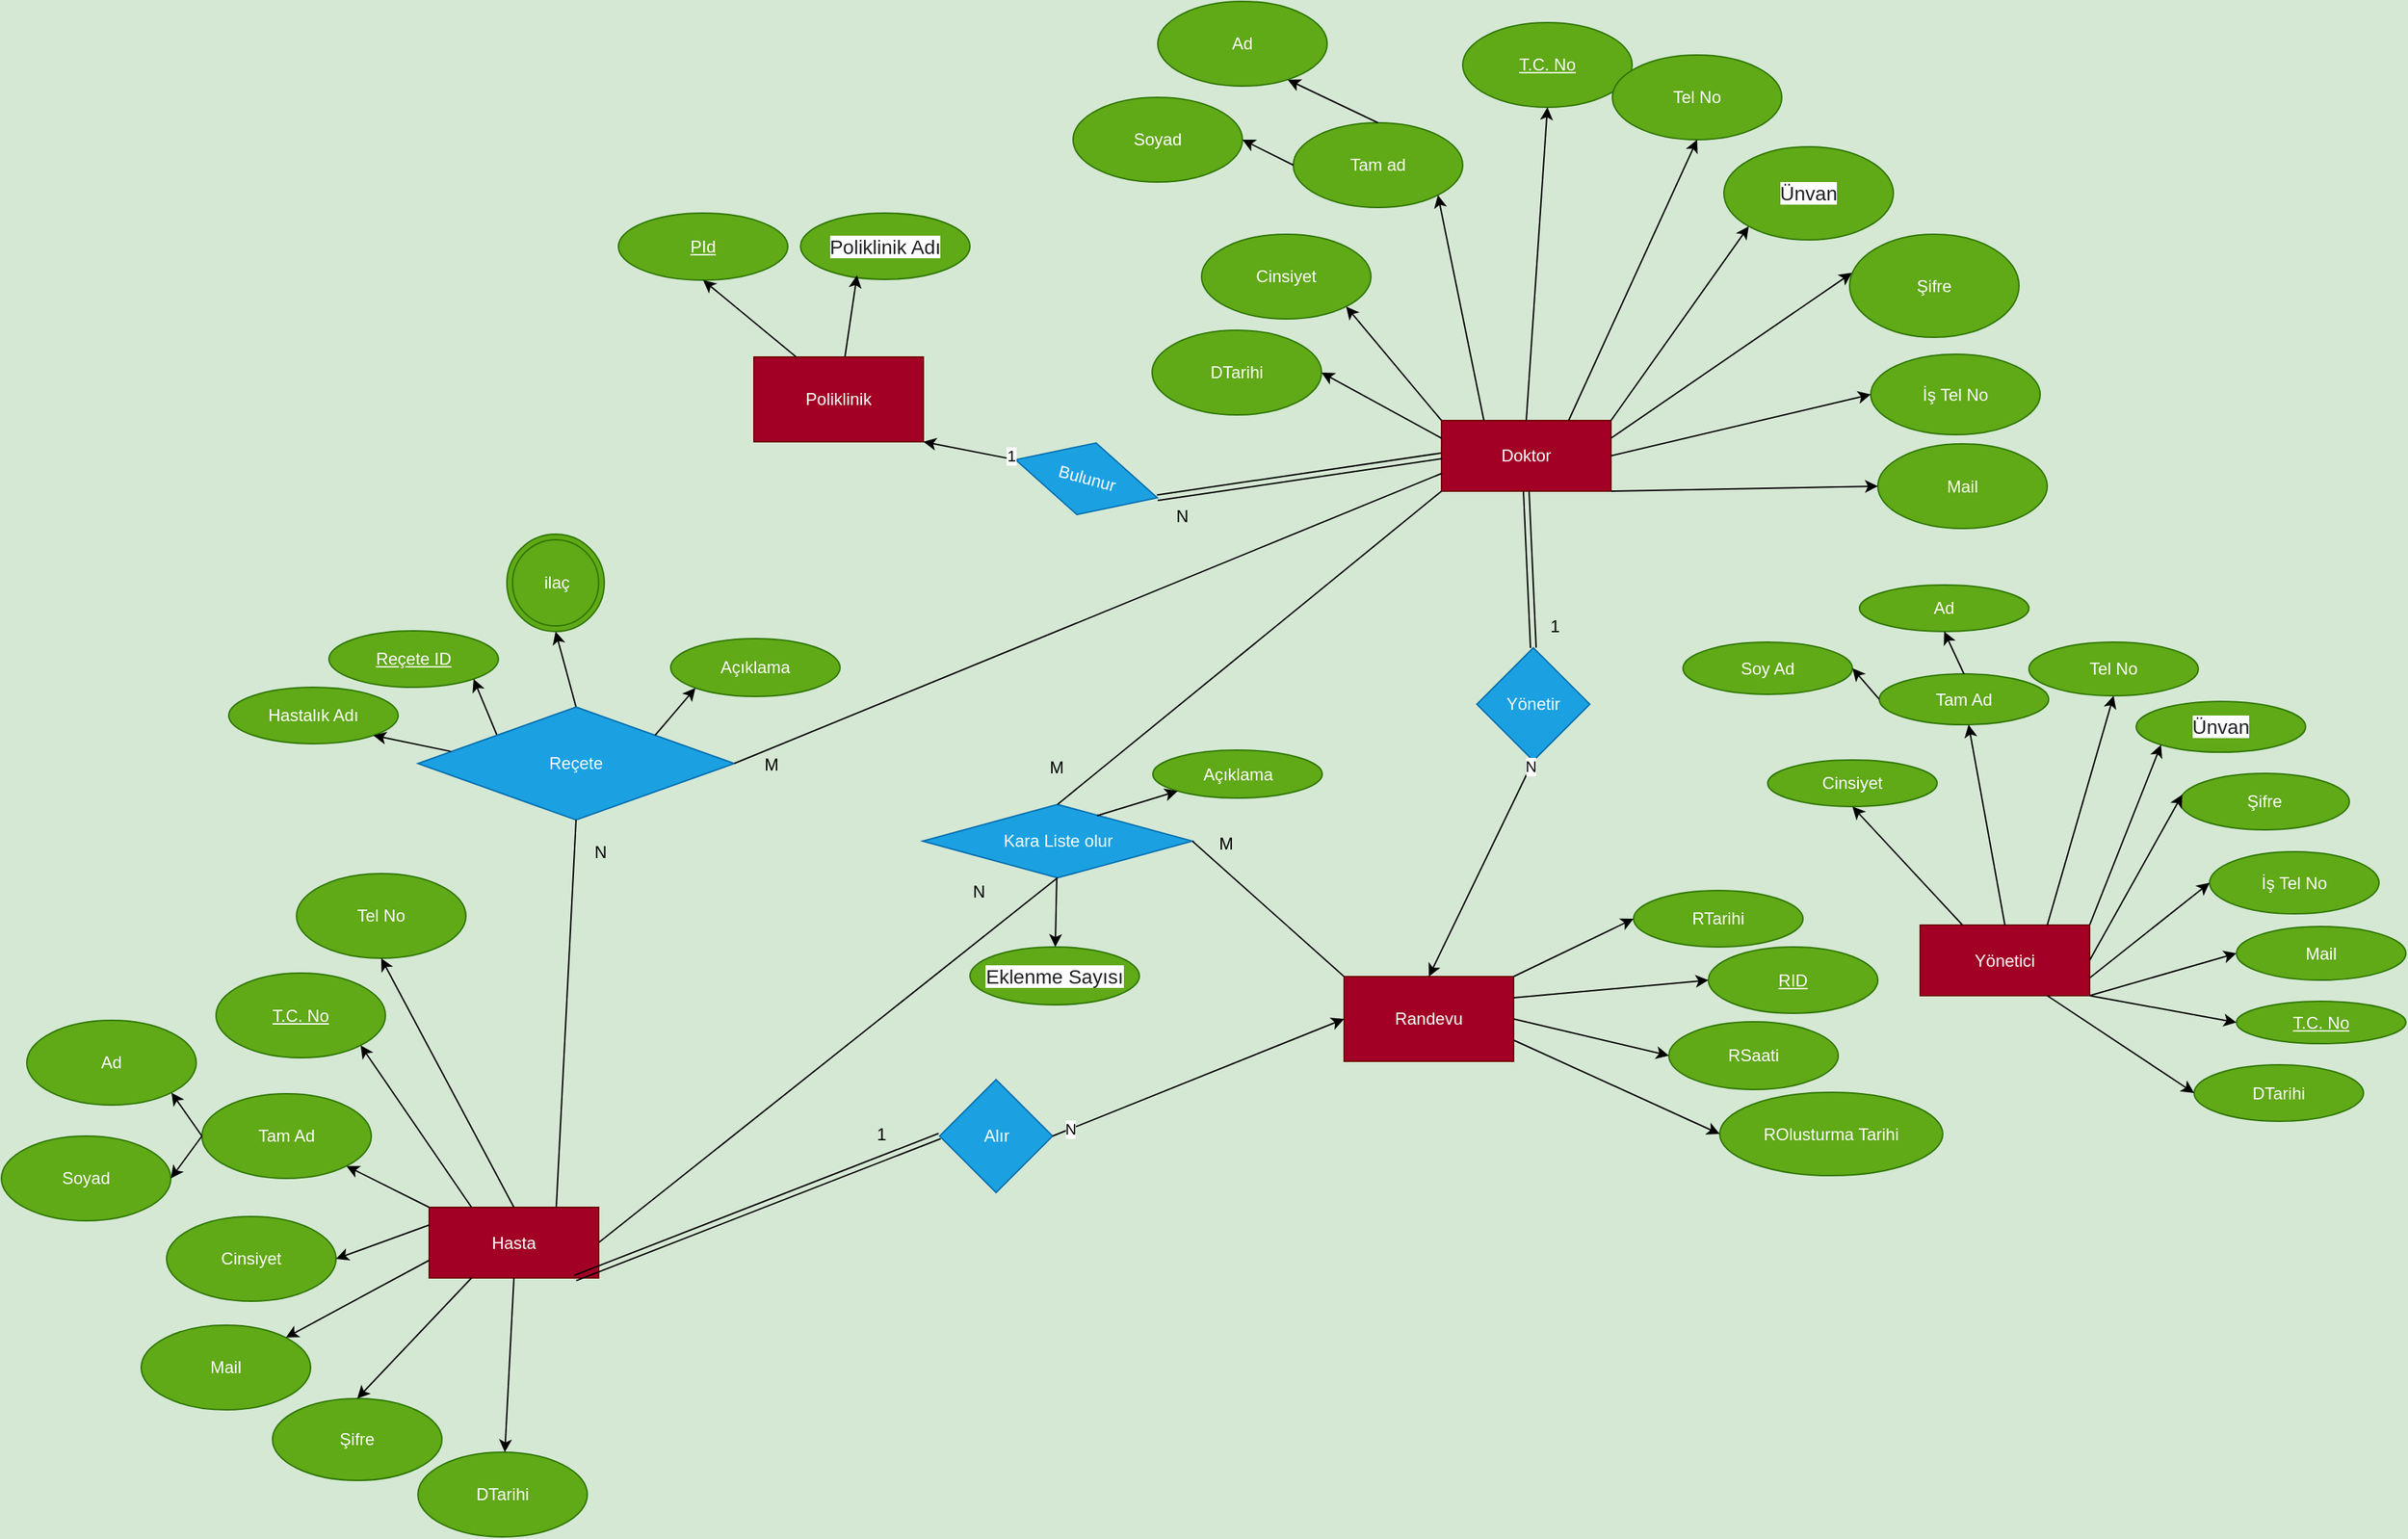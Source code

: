 <mxfile version="17.3.0" type="device"><diagram id="U4xsJYYV_HSaUocWrKOI" name="Page-1"><mxGraphModel dx="2580" dy="1813" grid="0" gridSize="10" guides="1" tooltips="1" connect="1" arrows="1" fold="1" page="1" pageScale="1" pageWidth="827" pageHeight="1169" background="#D5E8D4" math="0" shadow="0"><root><mxCell id="0"/><mxCell id="1" parent="0"/><mxCell id="N-bYq4StDZjQDU5pbpsy-1" value="Hasta" style="rounded=0;whiteSpace=wrap;html=1;fillColor=#a20025;fontColor=#ffffff;strokeColor=#6F0000;rotation=0;" parent="1" vertex="1"><mxGeometry x="8" y="304.5" width="120" height="50" as="geometry"/></mxCell><mxCell id="N-bYq4StDZjQDU5pbpsy-5" value="&lt;u&gt;T.C. No&lt;/u&gt;" style="ellipse;whiteSpace=wrap;html=1;rounded=0;fillColor=#60a917;fontColor=#ffffff;strokeColor=#2D7600;" parent="1" vertex="1"><mxGeometry x="-143" y="138.5" width="120" height="60" as="geometry"/></mxCell><mxCell id="N-bYq4StDZjQDU5pbpsy-7" value="Tam Ad" style="ellipse;whiteSpace=wrap;html=1;rounded=0;fillColor=#60a917;fontColor=#ffffff;strokeColor=#2D7600;" parent="1" vertex="1"><mxGeometry x="-153" y="224" width="120" height="60" as="geometry"/></mxCell><mxCell id="N-bYq4StDZjQDU5pbpsy-9" value="Soyad" style="ellipse;whiteSpace=wrap;html=1;rounded=0;fillColor=#60a917;fontColor=#ffffff;strokeColor=#2D7600;" parent="1" vertex="1"><mxGeometry x="-295" y="254" width="120" height="60" as="geometry"/></mxCell><mxCell id="N-bYq4StDZjQDU5pbpsy-11" value="Ad" style="ellipse;whiteSpace=wrap;html=1;rounded=0;fillColor=#60a917;fontColor=#ffffff;strokeColor=#2D7600;" parent="1" vertex="1"><mxGeometry x="-277" y="172" width="120" height="60" as="geometry"/></mxCell><mxCell id="N-bYq4StDZjQDU5pbpsy-14" value="Tel No" style="ellipse;whiteSpace=wrap;html=1;rounded=0;fillColor=#60a917;fontColor=#ffffff;strokeColor=#2D7600;" parent="1" vertex="1"><mxGeometry x="-86" y="68" width="120" height="60" as="geometry"/></mxCell><mxCell id="N-bYq4StDZjQDU5pbpsy-16" value="Cinsiyet" style="ellipse;whiteSpace=wrap;html=1;rounded=0;fillColor=#60a917;fontColor=#ffffff;strokeColor=#2D7600;" parent="1" vertex="1"><mxGeometry x="-178" y="311" width="120" height="60" as="geometry"/></mxCell><mxCell id="N-bYq4StDZjQDU5pbpsy-18" value="Mail" style="ellipse;whiteSpace=wrap;html=1;rounded=0;fillColor=#60a917;fontColor=#ffffff;strokeColor=#2D7600;" parent="1" vertex="1"><mxGeometry x="-196" y="388" width="120" height="60" as="geometry"/></mxCell><mxCell id="N-bYq4StDZjQDU5pbpsy-20" value="DTarihi" style="ellipse;whiteSpace=wrap;html=1;rounded=0;fillColor=#60a917;fontColor=#ffffff;strokeColor=#2D7600;" parent="1" vertex="1"><mxGeometry y="478" width="120" height="60" as="geometry"/></mxCell><mxCell id="N-bYq4StDZjQDU5pbpsy-28" value="Doktor" style="rounded=0;whiteSpace=wrap;html=1;fillColor=#a20025;fontColor=#ffffff;strokeColor=#6F0000;" parent="1" vertex="1"><mxGeometry x="725" y="-253" width="120" height="50" as="geometry"/></mxCell><mxCell id="N-bYq4StDZjQDU5pbpsy-29" value="&lt;u&gt;T.C. No&lt;br&gt;&lt;/u&gt;" style="ellipse;whiteSpace=wrap;html=1;rounded=0;fillColor=#60a917;fontColor=#ffffff;strokeColor=#2D7600;" parent="1" vertex="1"><mxGeometry x="740" y="-535" width="120" height="60" as="geometry"/></mxCell><mxCell id="N-bYq4StDZjQDU5pbpsy-32" value="Tam ad" style="ellipse;whiteSpace=wrap;html=1;rounded=0;fillColor=#60a917;fontColor=#ffffff;strokeColor=#2D7600;" parent="1" vertex="1"><mxGeometry x="620" y="-464" width="120" height="60" as="geometry"/></mxCell><mxCell id="N-bYq4StDZjQDU5pbpsy-33" value="Soyad" style="ellipse;whiteSpace=wrap;html=1;rounded=0;fillColor=#60a917;fontColor=#ffffff;strokeColor=#2D7600;" parent="1" vertex="1"><mxGeometry x="464" y="-482" width="120" height="60" as="geometry"/></mxCell><mxCell id="N-bYq4StDZjQDU5pbpsy-34" value="Ad" style="ellipse;whiteSpace=wrap;html=1;rounded=0;fillColor=#60a917;fontColor=#ffffff;strokeColor=#2D7600;" parent="1" vertex="1"><mxGeometry x="524" y="-550" width="120" height="60" as="geometry"/></mxCell><mxCell id="N-bYq4StDZjQDU5pbpsy-35" value="Tel No" style="ellipse;whiteSpace=wrap;html=1;rounded=0;fillColor=#60a917;fontColor=#ffffff;strokeColor=#2D7600;" parent="1" vertex="1"><mxGeometry x="846" y="-512" width="120" height="60" as="geometry"/></mxCell><mxCell id="N-bYq4StDZjQDU5pbpsy-36" value="Cinsiyet" style="ellipse;whiteSpace=wrap;html=1;rounded=0;fillColor=#60a917;fontColor=#ffffff;strokeColor=#2D7600;" parent="1" vertex="1"><mxGeometry x="555" y="-385" width="120" height="60" as="geometry"/></mxCell><mxCell id="N-bYq4StDZjQDU5pbpsy-37" value="Mail" style="ellipse;whiteSpace=wrap;html=1;rounded=0;fillColor=#60a917;fontColor=#ffffff;strokeColor=#2D7600;" parent="1" vertex="1"><mxGeometry x="1034" y="-236.5" width="120" height="60" as="geometry"/></mxCell><mxCell id="N-bYq4StDZjQDU5pbpsy-38" value="DTarihi" style="ellipse;whiteSpace=wrap;html=1;rounded=0;fillColor=#60a917;fontColor=#ffffff;strokeColor=#2D7600;" parent="1" vertex="1"><mxGeometry x="520" y="-317" width="120" height="60" as="geometry"/></mxCell><mxCell id="N-bYq4StDZjQDU5pbpsy-73" value="&lt;font color=&quot;#202124&quot; face=&quot;arial, sans-serif&quot;&gt;&lt;span style=&quot;font-size: 14px ; background-color: rgb(255 , 255 , 255)&quot;&gt;Ünvan&lt;/span&gt;&lt;/font&gt;" style="ellipse;whiteSpace=wrap;html=1;fillColor=#60a917;fontColor=#ffffff;strokeColor=#2D7600;" parent="1" vertex="1"><mxGeometry x="925" y="-447" width="120" height="66" as="geometry"/></mxCell><mxCell id="N-bYq4StDZjQDU5pbpsy-74" value="" style="endArrow=classic;html=1;rounded=0;exitX=1;exitY=0;exitDx=0;exitDy=0;entryX=0;entryY=1;entryDx=0;entryDy=0;" parent="1" source="N-bYq4StDZjQDU5pbpsy-28" target="N-bYq4StDZjQDU5pbpsy-73" edge="1"><mxGeometry width="50" height="50" relative="1" as="geometry"><mxPoint x="544" y="-167" as="sourcePoint"/><mxPoint x="594" y="-217" as="targetPoint"/></mxGeometry></mxCell><mxCell id="N-bYq4StDZjQDU5pbpsy-75" value="Şifre" style="ellipse;whiteSpace=wrap;html=1;fillColor=#60a917;fontColor=#ffffff;strokeColor=#2D7600;" parent="1" vertex="1"><mxGeometry x="-103" y="440" width="120" height="58" as="geometry"/></mxCell><mxCell id="N-bYq4StDZjQDU5pbpsy-77" value="Şifre" style="ellipse;whiteSpace=wrap;html=1;fillColor=#60a917;fontColor=#ffffff;strokeColor=#2D7600;" parent="1" vertex="1"><mxGeometry x="1014" y="-385" width="120" height="73" as="geometry"/></mxCell><mxCell id="N-bYq4StDZjQDU5pbpsy-78" value="" style="endArrow=classic;html=1;rounded=0;exitX=1;exitY=0.25;exitDx=0;exitDy=0;entryX=0.014;entryY=0.374;entryDx=0;entryDy=0;entryPerimeter=0;" parent="1" source="N-bYq4StDZjQDU5pbpsy-28" target="N-bYq4StDZjQDU5pbpsy-77" edge="1"><mxGeometry width="50" height="50" relative="1" as="geometry"><mxPoint x="321" y="-25" as="sourcePoint"/><mxPoint x="371" y="-75" as="targetPoint"/></mxGeometry></mxCell><mxCell id="N-bYq4StDZjQDU5pbpsy-106" value="Yönetici" style="rounded=0;whiteSpace=wrap;html=1;fillColor=#a20025;fontColor=#ffffff;strokeColor=#6F0000;" parent="1" vertex="1"><mxGeometry x="1064" y="104.5" width="120" height="50" as="geometry"/></mxCell><mxCell id="N-bYq4StDZjQDU5pbpsy-107" value="&lt;u&gt;T.C. No&lt;/u&gt;" style="ellipse;whiteSpace=wrap;html=1;rounded=0;fillColor=#60a917;fontColor=#ffffff;strokeColor=#2D7600;" parent="1" vertex="1"><mxGeometry x="1288" y="158.5" width="120" height="30" as="geometry"/></mxCell><mxCell id="N-bYq4StDZjQDU5pbpsy-110" value="Tam Ad" style="ellipse;whiteSpace=wrap;html=1;rounded=0;fillColor=#60a917;fontColor=#ffffff;strokeColor=#2D7600;" parent="1" vertex="1"><mxGeometry x="1035" y="-73.5" width="120" height="36" as="geometry"/></mxCell><mxCell id="N-bYq4StDZjQDU5pbpsy-111" value="Soy Ad" style="ellipse;whiteSpace=wrap;html=1;rounded=0;fillColor=#60a917;fontColor=#ffffff;strokeColor=#2D7600;" parent="1" vertex="1"><mxGeometry x="896" y="-96" width="120" height="37" as="geometry"/></mxCell><mxCell id="N-bYq4StDZjQDU5pbpsy-112" value="Ad" style="ellipse;whiteSpace=wrap;html=1;rounded=0;fillColor=#60a917;fontColor=#ffffff;strokeColor=#2D7600;" parent="1" vertex="1"><mxGeometry x="1021" y="-136.5" width="120" height="33" as="geometry"/></mxCell><mxCell id="N-bYq4StDZjQDU5pbpsy-113" value="Tel No" style="ellipse;whiteSpace=wrap;html=1;rounded=0;fillColor=#60a917;fontColor=#ffffff;strokeColor=#2D7600;" parent="1" vertex="1"><mxGeometry x="1141" y="-96" width="120" height="38" as="geometry"/></mxCell><mxCell id="N-bYq4StDZjQDU5pbpsy-114" value="Cinsiyet" style="ellipse;whiteSpace=wrap;html=1;rounded=0;fillColor=#60a917;fontColor=#ffffff;strokeColor=#2D7600;" parent="1" vertex="1"><mxGeometry x="956" y="-12.5" width="120" height="33" as="geometry"/></mxCell><mxCell id="N-bYq4StDZjQDU5pbpsy-115" value="Mail" style="ellipse;whiteSpace=wrap;html=1;rounded=0;fillColor=#60a917;fontColor=#ffffff;strokeColor=#2D7600;" parent="1" vertex="1"><mxGeometry x="1288" y="105.5" width="120" height="38" as="geometry"/></mxCell><mxCell id="N-bYq4StDZjQDU5pbpsy-116" value="DTarihi" style="ellipse;whiteSpace=wrap;html=1;rounded=0;fillColor=#60a917;fontColor=#ffffff;strokeColor=#2D7600;" parent="1" vertex="1"><mxGeometry x="1258" y="203.5" width="120" height="40" as="geometry"/></mxCell><mxCell id="N-bYq4StDZjQDU5pbpsy-117" value="&lt;span style=&quot;color: rgb(32 , 33 , 36) ; font-family: &amp;#34;arial&amp;#34; , sans-serif ; font-size: 14px ; background-color: rgb(255 , 255 , 255)&quot;&gt;Ünvan&lt;/span&gt;" style="ellipse;whiteSpace=wrap;html=1;fillColor=#60a917;fontColor=#ffffff;strokeColor=#2D7600;" parent="1" vertex="1"><mxGeometry x="1217" y="-54" width="120" height="36" as="geometry"/></mxCell><mxCell id="N-bYq4StDZjQDU5pbpsy-118" value="" style="endArrow=classic;html=1;rounded=0;exitX=1;exitY=0;exitDx=0;exitDy=0;entryX=0;entryY=1;entryDx=0;entryDy=0;" parent="1" source="N-bYq4StDZjQDU5pbpsy-106" target="N-bYq4StDZjQDU5pbpsy-117" edge="1"><mxGeometry width="50" height="50" relative="1" as="geometry"><mxPoint x="899" y="174.5" as="sourcePoint"/><mxPoint x="949" y="124.5" as="targetPoint"/></mxGeometry></mxCell><mxCell id="N-bYq4StDZjQDU5pbpsy-119" value="Şifre" style="ellipse;whiteSpace=wrap;html=1;fillColor=#60a917;fontColor=#ffffff;strokeColor=#2D7600;" parent="1" vertex="1"><mxGeometry x="1248" y="-3" width="120" height="40" as="geometry"/></mxCell><mxCell id="N-bYq4StDZjQDU5pbpsy-120" value="" style="endArrow=classic;html=1;rounded=0;exitX=1;exitY=0.5;exitDx=0;exitDy=0;entryX=0.014;entryY=0.374;entryDx=0;entryDy=0;entryPerimeter=0;" parent="1" source="N-bYq4StDZjQDU5pbpsy-106" target="N-bYq4StDZjQDU5pbpsy-119" edge="1"><mxGeometry width="50" height="50" relative="1" as="geometry"><mxPoint x="676" y="316.5" as="sourcePoint"/><mxPoint x="726" y="266.5" as="targetPoint"/></mxGeometry></mxCell><mxCell id="N-bYq4StDZjQDU5pbpsy-124" value="İş Tel No" style="ellipse;whiteSpace=wrap;html=1;fillColor=#60a917;fontColor=#ffffff;strokeColor=#2D7600;" parent="1" vertex="1"><mxGeometry x="1269" y="52.5" width="120" height="44" as="geometry"/></mxCell><mxCell id="N-bYq4StDZjQDU5pbpsy-125" value="" style="endArrow=classic;html=1;rounded=0;entryX=0;entryY=0.5;entryDx=0;entryDy=0;exitX=1;exitY=0.75;exitDx=0;exitDy=0;" parent="1" source="N-bYq4StDZjQDU5pbpsy-106" target="N-bYq4StDZjQDU5pbpsy-124" edge="1"><mxGeometry width="50" height="50" relative="1" as="geometry"><mxPoint x="1192" y="138.5" as="sourcePoint"/><mxPoint x="1576" y="198.5" as="targetPoint"/></mxGeometry></mxCell><mxCell id="N-bYq4StDZjQDU5pbpsy-126" value="İş Tel No" style="ellipse;whiteSpace=wrap;html=1;fillColor=#60a917;fontColor=#ffffff;strokeColor=#2D7600;" parent="1" vertex="1"><mxGeometry x="1029" y="-300" width="120" height="57" as="geometry"/></mxCell><mxCell id="N-bYq4StDZjQDU5pbpsy-127" value="" style="endArrow=classic;html=1;rounded=0;exitX=1;exitY=0.5;exitDx=0;exitDy=0;entryX=0;entryY=0.5;entryDx=0;entryDy=0;" parent="1" source="N-bYq4StDZjQDU5pbpsy-28" target="N-bYq4StDZjQDU5pbpsy-126" edge="1"><mxGeometry width="50" height="50" relative="1" as="geometry"><mxPoint x="853" y="-198" as="sourcePoint"/><mxPoint x="1233" y="-138" as="targetPoint"/></mxGeometry></mxCell><mxCell id="N-bYq4StDZjQDU5pbpsy-129" value="&lt;u&gt;Reçete ID&lt;/u&gt;" style="ellipse;whiteSpace=wrap;html=1;rounded=0;fillColor=#60a917;fontColor=#ffffff;strokeColor=#2D7600;" parent="1" vertex="1"><mxGeometry x="-63" y="-104" width="120" height="40" as="geometry"/></mxCell><mxCell id="N-bYq4StDZjQDU5pbpsy-131" value="Hastalık Adı" style="ellipse;whiteSpace=wrap;html=1;rounded=0;fillColor=#60a917;fontColor=#ffffff;strokeColor=#2D7600;" parent="1" vertex="1"><mxGeometry x="-134" y="-64" width="120" height="40" as="geometry"/></mxCell><mxCell id="N-bYq4StDZjQDU5pbpsy-135" value="Açıklama" style="ellipse;whiteSpace=wrap;html=1;rounded=0;fillColor=#60a917;fontColor=#ffffff;strokeColor=#2D7600;" parent="1" vertex="1"><mxGeometry x="179" y="-98.5" width="120" height="41" as="geometry"/></mxCell><mxCell id="N-bYq4StDZjQDU5pbpsy-143" value="&lt;span style=&quot;color: rgb(32 , 33 , 36) ; font-family: &amp;#34;arial&amp;#34; , sans-serif ; font-size: 14px ; background-color: rgb(255 , 255 , 255)&quot;&gt;Eklenme Sayısı&lt;/span&gt;" style="ellipse;whiteSpace=wrap;html=1;rounded=0;fillColor=#60a917;fontColor=#ffffff;strokeColor=#2D7600;" parent="1" vertex="1"><mxGeometry x="391" y="120" width="120" height="41" as="geometry"/></mxCell><mxCell id="N-bYq4StDZjQDU5pbpsy-145" value="Açıklama" style="ellipse;whiteSpace=wrap;html=1;rounded=0;fillColor=#60a917;fontColor=#ffffff;strokeColor=#2D7600;" parent="1" vertex="1"><mxGeometry x="520.5" y="-19.5" width="120" height="34" as="geometry"/></mxCell><mxCell id="N-bYq4StDZjQDU5pbpsy-150" value="Poliklinik" style="rounded=0;whiteSpace=wrap;html=1;fillColor=#a20025;fontColor=#ffffff;strokeColor=#6F0000;" parent="1" vertex="1"><mxGeometry x="238" y="-298" width="120" height="60" as="geometry"/></mxCell><mxCell id="N-bYq4StDZjQDU5pbpsy-151" value="&lt;u&gt;PId&lt;/u&gt;" style="ellipse;whiteSpace=wrap;html=1;rounded=0;fillColor=#60a917;fontColor=#ffffff;strokeColor=#2D7600;" parent="1" vertex="1"><mxGeometry x="142" y="-400" width="120" height="47.5" as="geometry"/></mxCell><mxCell id="N-bYq4StDZjQDU5pbpsy-163" value="Randevu" style="rounded=0;whiteSpace=wrap;html=1;fillColor=#a20025;fontColor=#ffffff;strokeColor=#6F0000;" parent="1" vertex="1"><mxGeometry x="656" y="141" width="120" height="60" as="geometry"/></mxCell><mxCell id="N-bYq4StDZjQDU5pbpsy-164" value="&lt;u&gt;RID&lt;/u&gt;" style="ellipse;whiteSpace=wrap;html=1;rounded=0;fillColor=#60a917;fontColor=#ffffff;strokeColor=#2D7600;" parent="1" vertex="1"><mxGeometry x="914" y="120" width="120" height="47" as="geometry"/></mxCell><mxCell id="N-bYq4StDZjQDU5pbpsy-165" value="RTarihi" style="ellipse;whiteSpace=wrap;html=1;rounded=0;fillColor=#60a917;fontColor=#ffffff;strokeColor=#2D7600;" parent="1" vertex="1"><mxGeometry x="861" y="80" width="120" height="40" as="geometry"/></mxCell><mxCell id="N-bYq4StDZjQDU5pbpsy-166" value="ROlusturma Tarihi" style="ellipse;whiteSpace=wrap;html=1;rounded=0;fillColor=#60a917;fontColor=#ffffff;strokeColor=#2D7600;" parent="1" vertex="1"><mxGeometry x="922" y="223" width="158" height="59" as="geometry"/></mxCell><mxCell id="N-bYq4StDZjQDU5pbpsy-167" value="RSaati" style="ellipse;whiteSpace=wrap;html=1;rounded=0;fillColor=#60a917;fontColor=#ffffff;strokeColor=#2D7600;" parent="1" vertex="1"><mxGeometry x="886" y="173" width="120" height="48" as="geometry"/></mxCell><mxCell id="yhBdU53vP43NoqQNK5W7-21" value="Alır" style="rhombus;whiteSpace=wrap;html=1;fontFamily=Helvetica;fillColor=#1ba1e2;fontColor=#ffffff;strokeColor=#006EAF;" parent="1" vertex="1"><mxGeometry x="369.5" y="214" width="80" height="80" as="geometry"/></mxCell><mxCell id="yhBdU53vP43NoqQNK5W7-22" value="" style="endArrow=classic;html=1;rounded=0;fontFamily=Helvetica;exitX=1;exitY=0.5;exitDx=0;exitDy=0;entryX=0;entryY=0.5;entryDx=0;entryDy=0;" parent="1" source="yhBdU53vP43NoqQNK5W7-21" target="N-bYq4StDZjQDU5pbpsy-163" edge="1"><mxGeometry width="50" height="50" relative="1" as="geometry"><mxPoint x="313" y="1157" as="sourcePoint"/><mxPoint x="672" y="1113" as="targetPoint"/><Array as="points"/></mxGeometry></mxCell><mxCell id="2VNc77h_HO4o5CtxfDz0-34" value="N" style="edgeLabel;html=1;align=center;verticalAlign=middle;resizable=0;points=[];" parent="yhBdU53vP43NoqQNK5W7-22" vertex="1" connectable="0"><mxGeometry x="-0.885" relative="1" as="geometry"><mxPoint as="offset"/></mxGeometry></mxCell><mxCell id="yhBdU53vP43NoqQNK5W7-47" value="Yönetir" style="rhombus;whiteSpace=wrap;html=1;rounded=0;sketch=0;fillColor=#1ba1e2;fontColor=#ffffff;strokeColor=#006EAF;" parent="1" vertex="1"><mxGeometry x="750" y="-92" width="80" height="80" as="geometry"/></mxCell><mxCell id="yhBdU53vP43NoqQNK5W7-48" value="" style="endArrow=classic;html=1;rounded=1;sketch=0;curved=0;exitX=0.5;exitY=1;exitDx=0;exitDy=0;entryX=0.5;entryY=0;entryDx=0;entryDy=0;" parent="1" source="yhBdU53vP43NoqQNK5W7-47" target="N-bYq4StDZjQDU5pbpsy-163" edge="1"><mxGeometry width="50" height="50" relative="1" as="geometry"><mxPoint x="680" y="570" as="sourcePoint"/><mxPoint x="1336" y="1402" as="targetPoint"/><Array as="points"/></mxGeometry></mxCell><mxCell id="2VNc77h_HO4o5CtxfDz0-47" value="N" style="edgeLabel;html=1;align=center;verticalAlign=middle;resizable=0;points=[];" parent="yhBdU53vP43NoqQNK5W7-48" vertex="1" connectable="0"><mxGeometry x="-0.949" relative="1" as="geometry"><mxPoint as="offset"/></mxGeometry></mxCell><mxCell id="8f2_bvNsIJKHBU1RSMUt-1" value="" style="endArrow=classic;html=1;rounded=0;exitX=0.75;exitY=0;exitDx=0;exitDy=0;entryX=0.5;entryY=1;entryDx=0;entryDy=0;" parent="1" source="N-bYq4StDZjQDU5pbpsy-28" target="N-bYq4StDZjQDU5pbpsy-35" edge="1"><mxGeometry width="50" height="50" relative="1" as="geometry"><mxPoint x="545" y="-244" as="sourcePoint"/><mxPoint x="595" y="-294" as="targetPoint"/></mxGeometry></mxCell><mxCell id="8f2_bvNsIJKHBU1RSMUt-2" value="" style="endArrow=classic;html=1;rounded=0;entryX=0.5;entryY=1;entryDx=0;entryDy=0;exitX=0.5;exitY=0;exitDx=0;exitDy=0;" parent="1" source="N-bYq4StDZjQDU5pbpsy-28" target="N-bYq4StDZjQDU5pbpsy-29" edge="1"><mxGeometry width="50" height="50" relative="1" as="geometry"><mxPoint x="545" y="-244" as="sourcePoint"/><mxPoint x="595" y="-294" as="targetPoint"/></mxGeometry></mxCell><mxCell id="8f2_bvNsIJKHBU1RSMUt-3" value="" style="endArrow=classic;html=1;rounded=0;entryX=1;entryY=1;entryDx=0;entryDy=0;exitX=0.25;exitY=0;exitDx=0;exitDy=0;" parent="1" source="N-bYq4StDZjQDU5pbpsy-28" target="N-bYq4StDZjQDU5pbpsy-32" edge="1"><mxGeometry width="50" height="50" relative="1" as="geometry"><mxPoint x="545" y="-244" as="sourcePoint"/><mxPoint x="595" y="-294" as="targetPoint"/></mxGeometry></mxCell><mxCell id="8f2_bvNsIJKHBU1RSMUt-4" value="" style="endArrow=classic;html=1;rounded=0;entryX=0.767;entryY=0.925;entryDx=0;entryDy=0;entryPerimeter=0;exitX=0.5;exitY=0;exitDx=0;exitDy=0;" parent="1" source="N-bYq4StDZjQDU5pbpsy-32" target="N-bYq4StDZjQDU5pbpsy-34" edge="1"><mxGeometry width="50" height="50" relative="1" as="geometry"><mxPoint x="545" y="-244" as="sourcePoint"/><mxPoint x="595" y="-294" as="targetPoint"/></mxGeometry></mxCell><mxCell id="8f2_bvNsIJKHBU1RSMUt-5" value="" style="endArrow=classic;html=1;rounded=0;entryX=1;entryY=0.5;entryDx=0;entryDy=0;exitX=0;exitY=0.5;exitDx=0;exitDy=0;" parent="1" source="N-bYq4StDZjQDU5pbpsy-32" target="N-bYq4StDZjQDU5pbpsy-33" edge="1"><mxGeometry width="50" height="50" relative="1" as="geometry"><mxPoint x="545" y="-244" as="sourcePoint"/><mxPoint x="595" y="-294" as="targetPoint"/></mxGeometry></mxCell><mxCell id="8f2_bvNsIJKHBU1RSMUt-6" value="" style="endArrow=classic;html=1;rounded=0;entryX=0;entryY=0.5;entryDx=0;entryDy=0;exitX=1;exitY=1;exitDx=0;exitDy=0;" parent="1" source="N-bYq4StDZjQDU5pbpsy-28" target="N-bYq4StDZjQDU5pbpsy-37" edge="1"><mxGeometry width="50" height="50" relative="1" as="geometry"><mxPoint x="545" y="-169" as="sourcePoint"/><mxPoint x="595" y="-219" as="targetPoint"/></mxGeometry></mxCell><mxCell id="8f2_bvNsIJKHBU1RSMUt-7" value="" style="endArrow=classic;html=1;rounded=0;entryX=1;entryY=1;entryDx=0;entryDy=0;exitX=0;exitY=0;exitDx=0;exitDy=0;" parent="1" source="N-bYq4StDZjQDU5pbpsy-28" target="N-bYq4StDZjQDU5pbpsy-36" edge="1"><mxGeometry width="50" height="50" relative="1" as="geometry"><mxPoint x="545" y="-315" as="sourcePoint"/><mxPoint x="595" y="-365" as="targetPoint"/></mxGeometry></mxCell><mxCell id="8f2_bvNsIJKHBU1RSMUt-8" value="" style="endArrow=classic;html=1;rounded=0;entryX=1;entryY=0.5;entryDx=0;entryDy=0;exitX=0;exitY=0.25;exitDx=0;exitDy=0;" parent="1" source="N-bYq4StDZjQDU5pbpsy-28" target="N-bYq4StDZjQDU5pbpsy-38" edge="1"><mxGeometry width="50" height="50" relative="1" as="geometry"><mxPoint x="545" y="-69" as="sourcePoint"/><mxPoint x="595" y="-119" as="targetPoint"/></mxGeometry></mxCell><mxCell id="8f2_bvNsIJKHBU1RSMUt-9" value="" style="endArrow=classic;html=1;rounded=0;entryX=0.5;entryY=0;entryDx=0;entryDy=0;exitX=0.25;exitY=1;exitDx=0;exitDy=0;" parent="1" source="N-bYq4StDZjQDU5pbpsy-1" target="N-bYq4StDZjQDU5pbpsy-75" edge="1"><mxGeometry width="50" height="50" relative="1" as="geometry"><mxPoint x="810" y="590" as="sourcePoint"/><mxPoint x="860" y="540" as="targetPoint"/></mxGeometry></mxCell><mxCell id="8f2_bvNsIJKHBU1RSMUt-10" value="" style="endArrow=classic;html=1;rounded=0;entryX=0.5;entryY=1;entryDx=0;entryDy=0;exitX=0.5;exitY=0;exitDx=0;exitDy=0;" parent="1" source="N-bYq4StDZjQDU5pbpsy-1" target="N-bYq4StDZjQDU5pbpsy-14" edge="1"><mxGeometry width="50" height="50" relative="1" as="geometry"><mxPoint x="810" y="590" as="sourcePoint"/><mxPoint x="860" y="540" as="targetPoint"/></mxGeometry></mxCell><mxCell id="8f2_bvNsIJKHBU1RSMUt-11" value="" style="endArrow=classic;html=1;rounded=0;entryX=1;entryY=1;entryDx=0;entryDy=0;exitX=0.25;exitY=0;exitDx=0;exitDy=0;" parent="1" source="N-bYq4StDZjQDU5pbpsy-1" target="N-bYq4StDZjQDU5pbpsy-5" edge="1"><mxGeometry width="50" height="50" relative="1" as="geometry"><mxPoint x="810" y="590" as="sourcePoint"/><mxPoint x="860" y="540" as="targetPoint"/></mxGeometry></mxCell><mxCell id="8f2_bvNsIJKHBU1RSMUt-12" value="" style="endArrow=classic;html=1;rounded=0;entryX=1;entryY=1;entryDx=0;entryDy=0;exitX=0;exitY=0;exitDx=0;exitDy=0;" parent="1" source="N-bYq4StDZjQDU5pbpsy-1" target="N-bYq4StDZjQDU5pbpsy-7" edge="1"><mxGeometry width="50" height="50" relative="1" as="geometry"><mxPoint x="810" y="590" as="sourcePoint"/><mxPoint x="860" y="540" as="targetPoint"/></mxGeometry></mxCell><mxCell id="8f2_bvNsIJKHBU1RSMUt-13" value="" style="endArrow=classic;html=1;rounded=0;entryX=1;entryY=1;entryDx=0;entryDy=0;exitX=0;exitY=0.5;exitDx=0;exitDy=0;" parent="1" source="N-bYq4StDZjQDU5pbpsy-7" target="N-bYq4StDZjQDU5pbpsy-11" edge="1"><mxGeometry width="50" height="50" relative="1" as="geometry"><mxPoint x="810" y="590" as="sourcePoint"/><mxPoint x="860" y="540" as="targetPoint"/></mxGeometry></mxCell><mxCell id="8f2_bvNsIJKHBU1RSMUt-14" value="" style="endArrow=classic;html=1;rounded=0;entryX=1;entryY=0.5;entryDx=0;entryDy=0;exitX=0;exitY=0.5;exitDx=0;exitDy=0;" parent="1" source="N-bYq4StDZjQDU5pbpsy-7" target="N-bYq4StDZjQDU5pbpsy-9" edge="1"><mxGeometry width="50" height="50" relative="1" as="geometry"><mxPoint x="810" y="590" as="sourcePoint"/><mxPoint x="860" y="540" as="targetPoint"/></mxGeometry></mxCell><mxCell id="8f2_bvNsIJKHBU1RSMUt-15" value="" style="endArrow=classic;html=1;rounded=0;entryX=1;entryY=0.5;entryDx=0;entryDy=0;exitX=0;exitY=0.25;exitDx=0;exitDy=0;" parent="1" source="N-bYq4StDZjQDU5pbpsy-1" target="N-bYq4StDZjQDU5pbpsy-16" edge="1"><mxGeometry width="50" height="50" relative="1" as="geometry"><mxPoint x="810" y="529" as="sourcePoint"/><mxPoint x="860" y="479" as="targetPoint"/></mxGeometry></mxCell><mxCell id="8f2_bvNsIJKHBU1RSMUt-16" value="" style="endArrow=classic;html=1;rounded=0;exitX=0.5;exitY=1;exitDx=0;exitDy=0;" parent="1" source="N-bYq4StDZjQDU5pbpsy-1" target="N-bYq4StDZjQDU5pbpsy-20" edge="1"><mxGeometry width="50" height="50" relative="1" as="geometry"><mxPoint x="810" y="529" as="sourcePoint"/><mxPoint x="860" y="479" as="targetPoint"/></mxGeometry></mxCell><mxCell id="8f2_bvNsIJKHBU1RSMUt-18" value="" style="endArrow=classic;html=1;rounded=0;entryX=1;entryY=0;entryDx=0;entryDy=0;exitX=0;exitY=0.75;exitDx=0;exitDy=0;" parent="1" source="N-bYq4StDZjQDU5pbpsy-1" target="N-bYq4StDZjQDU5pbpsy-18" edge="1"><mxGeometry width="50" height="50" relative="1" as="geometry"><mxPoint x="810" y="529" as="sourcePoint"/><mxPoint x="860" y="479" as="targetPoint"/></mxGeometry></mxCell><mxCell id="8f2_bvNsIJKHBU1RSMUt-19" value="" style="endArrow=classic;html=1;rounded=0;entryX=0;entryY=0.5;entryDx=0;entryDy=0;exitX=1;exitY=1;exitDx=0;exitDy=0;" parent="1" source="N-bYq4StDZjQDU5pbpsy-106" target="N-bYq4StDZjQDU5pbpsy-115" edge="1"><mxGeometry width="50" height="50" relative="1" as="geometry"><mxPoint x="493" y="47.5" as="sourcePoint"/><mxPoint x="543" y="-2.5" as="targetPoint"/></mxGeometry></mxCell><mxCell id="8f2_bvNsIJKHBU1RSMUt-20" value="" style="endArrow=classic;html=1;rounded=0;entryX=0.5;entryY=1;entryDx=0;entryDy=0;exitX=0.75;exitY=0;exitDx=0;exitDy=0;" parent="1" source="N-bYq4StDZjQDU5pbpsy-106" target="N-bYq4StDZjQDU5pbpsy-113" edge="1"><mxGeometry width="50" height="50" relative="1" as="geometry"><mxPoint x="493" y="108.5" as="sourcePoint"/><mxPoint x="543" y="58.5" as="targetPoint"/></mxGeometry></mxCell><mxCell id="8f2_bvNsIJKHBU1RSMUt-21" value="" style="endArrow=classic;html=1;rounded=0;entryX=0;entryY=0.5;entryDx=0;entryDy=0;exitX=1;exitY=1;exitDx=0;exitDy=0;" parent="1" source="N-bYq4StDZjQDU5pbpsy-106" target="N-bYq4StDZjQDU5pbpsy-107" edge="1"><mxGeometry width="50" height="50" relative="1" as="geometry"><mxPoint x="493" y="108.5" as="sourcePoint"/><mxPoint x="543" y="58.5" as="targetPoint"/></mxGeometry></mxCell><mxCell id="8f2_bvNsIJKHBU1RSMUt-22" value="" style="endArrow=classic;html=1;rounded=0;entryX=0;entryY=0.5;entryDx=0;entryDy=0;exitX=0.75;exitY=1;exitDx=0;exitDy=0;" parent="1" source="N-bYq4StDZjQDU5pbpsy-106" target="N-bYq4StDZjQDU5pbpsy-116" edge="1"><mxGeometry width="50" height="50" relative="1" as="geometry"><mxPoint x="493" y="108.5" as="sourcePoint"/><mxPoint x="543" y="58.5" as="targetPoint"/></mxGeometry></mxCell><mxCell id="8f2_bvNsIJKHBU1RSMUt-24" value="" style="endArrow=classic;html=1;rounded=0;exitX=0.5;exitY=0;exitDx=0;exitDy=0;" parent="1" source="N-bYq4StDZjQDU5pbpsy-106" target="N-bYq4StDZjQDU5pbpsy-110" edge="1"><mxGeometry width="50" height="50" relative="1" as="geometry"><mxPoint x="493" y="101.5" as="sourcePoint"/><mxPoint x="543" y="51.5" as="targetPoint"/></mxGeometry></mxCell><mxCell id="8f2_bvNsIJKHBU1RSMUt-28" value="" style="endArrow=classic;html=1;rounded=0;entryX=0.5;entryY=1;entryDx=0;entryDy=0;exitX=0.5;exitY=0;exitDx=0;exitDy=0;" parent="1" source="N-bYq4StDZjQDU5pbpsy-110" target="N-bYq4StDZjQDU5pbpsy-112" edge="1"><mxGeometry width="50" height="50" relative="1" as="geometry"><mxPoint x="493" y="101.5" as="sourcePoint"/><mxPoint x="543" y="51.5" as="targetPoint"/></mxGeometry></mxCell><mxCell id="8f2_bvNsIJKHBU1RSMUt-29" value="" style="endArrow=classic;html=1;rounded=0;entryX=1;entryY=0.5;entryDx=0;entryDy=0;exitX=0;exitY=0.5;exitDx=0;exitDy=0;" parent="1" source="N-bYq4StDZjQDU5pbpsy-110" target="N-bYq4StDZjQDU5pbpsy-111" edge="1"><mxGeometry width="50" height="50" relative="1" as="geometry"><mxPoint x="493" y="101.5" as="sourcePoint"/><mxPoint x="543" y="51.5" as="targetPoint"/></mxGeometry></mxCell><mxCell id="8f2_bvNsIJKHBU1RSMUt-30" value="" style="endArrow=classic;html=1;rounded=0;entryX=0.5;entryY=1;entryDx=0;entryDy=0;exitX=0.25;exitY=0;exitDx=0;exitDy=0;" parent="1" source="N-bYq4StDZjQDU5pbpsy-106" target="N-bYq4StDZjQDU5pbpsy-114" edge="1"><mxGeometry width="50" height="50" relative="1" as="geometry"><mxPoint x="493" y="101.5" as="sourcePoint"/><mxPoint x="543" y="51.5" as="targetPoint"/></mxGeometry></mxCell><mxCell id="2VNc77h_HO4o5CtxfDz0-2" value="" style="endArrow=classic;html=1;rounded=0;entryX=0;entryY=0.5;entryDx=0;entryDy=0;exitX=1;exitY=0;exitDx=0;exitDy=0;" parent="1" source="N-bYq4StDZjQDU5pbpsy-163" target="N-bYq4StDZjQDU5pbpsy-165" edge="1"><mxGeometry width="50" height="50" relative="1" as="geometry"><mxPoint x="407" y="137" as="sourcePoint"/><mxPoint x="457" y="87" as="targetPoint"/></mxGeometry></mxCell><mxCell id="2VNc77h_HO4o5CtxfDz0-4" value="" style="endArrow=classic;html=1;rounded=0;entryX=0;entryY=0.5;entryDx=0;entryDy=0;exitX=1;exitY=0.25;exitDx=0;exitDy=0;" parent="1" source="N-bYq4StDZjQDU5pbpsy-163" target="N-bYq4StDZjQDU5pbpsy-164" edge="1"><mxGeometry width="50" height="50" relative="1" as="geometry"><mxPoint x="407" y="137" as="sourcePoint"/><mxPoint x="457" y="87" as="targetPoint"/></mxGeometry></mxCell><mxCell id="2VNc77h_HO4o5CtxfDz0-5" value="" style="endArrow=classic;html=1;rounded=0;entryX=0;entryY=0.5;entryDx=0;entryDy=0;exitX=1;exitY=0.5;exitDx=0;exitDy=0;" parent="1" source="N-bYq4StDZjQDU5pbpsy-163" target="N-bYq4StDZjQDU5pbpsy-167" edge="1"><mxGeometry width="50" height="50" relative="1" as="geometry"><mxPoint x="407" y="137" as="sourcePoint"/><mxPoint x="457" y="87" as="targetPoint"/></mxGeometry></mxCell><mxCell id="2VNc77h_HO4o5CtxfDz0-6" value="" style="endArrow=classic;html=1;rounded=0;entryX=0;entryY=0.5;entryDx=0;entryDy=0;exitX=1;exitY=0.75;exitDx=0;exitDy=0;" parent="1" source="N-bYq4StDZjQDU5pbpsy-163" target="N-bYq4StDZjQDU5pbpsy-166" edge="1"><mxGeometry width="50" height="50" relative="1" as="geometry"><mxPoint x="407" y="137" as="sourcePoint"/><mxPoint x="457" y="87" as="targetPoint"/></mxGeometry></mxCell><mxCell id="2VNc77h_HO4o5CtxfDz0-18" value="" style="endArrow=classic;html=1;rounded=0;entryX=0.5;entryY=1;entryDx=0;entryDy=0;exitX=0.5;exitY=0;exitDx=0;exitDy=0;" parent="1" source="IhJoMmHkcP3IGI0_0u4n-12" target="IhJoMmHkcP3IGI0_0u4n-18" edge="1"><mxGeometry width="50" height="50" relative="1" as="geometry"><mxPoint x="246" y="-130" as="sourcePoint"/><mxPoint x="124" y="-84.0" as="targetPoint"/></mxGeometry></mxCell><mxCell id="2VNc77h_HO4o5CtxfDz0-19" value="" style="endArrow=classic;html=1;rounded=0;entryX=1;entryY=1;entryDx=0;entryDy=0;exitX=0;exitY=0;exitDx=0;exitDy=0;" parent="1" source="IhJoMmHkcP3IGI0_0u4n-12" target="N-bYq4StDZjQDU5pbpsy-129" edge="1"><mxGeometry width="50" height="50" relative="1" as="geometry"><mxPoint x="61" y="-44" as="sourcePoint"/><mxPoint x="777" y="142" as="targetPoint"/></mxGeometry></mxCell><mxCell id="2VNc77h_HO4o5CtxfDz0-23" value="" style="endArrow=classic;html=1;rounded=0;entryX=0.5;entryY=1;entryDx=0;entryDy=0;exitX=0.25;exitY=0;exitDx=0;exitDy=0;" parent="1" source="N-bYq4StDZjQDU5pbpsy-150" target="N-bYq4StDZjQDU5pbpsy-151" edge="1"><mxGeometry width="50" height="50" relative="1" as="geometry"><mxPoint x="906" y="-360" as="sourcePoint"/><mxPoint x="956" y="-410" as="targetPoint"/></mxGeometry></mxCell><mxCell id="2VNc77h_HO4o5CtxfDz0-48" value="" style="shape=link;html=1;rounded=0;entryX=0.5;entryY=1;entryDx=0;entryDy=0;exitX=0.5;exitY=0;exitDx=0;exitDy=0;" parent="1" source="yhBdU53vP43NoqQNK5W7-47" target="N-bYq4StDZjQDU5pbpsy-28" edge="1"><mxGeometry width="100" relative="1" as="geometry"><mxPoint x="697" y="-115" as="sourcePoint"/><mxPoint x="797" y="-115" as="targetPoint"/></mxGeometry></mxCell><mxCell id="2VNc77h_HO4o5CtxfDz0-49" value="1" style="text;html=1;align=center;verticalAlign=middle;resizable=0;points=[];autosize=1;strokeColor=none;fillColor=none;" parent="1" vertex="1"><mxGeometry x="797" y="-116" width="16" height="18" as="geometry"/></mxCell><mxCell id="2VNc77h_HO4o5CtxfDz0-57" value="" style="shape=link;html=1;rounded=0;exitX=0.862;exitY=1.001;exitDx=0;exitDy=0;exitPerimeter=0;entryX=0;entryY=0.5;entryDx=0;entryDy=0;" parent="1" source="N-bYq4StDZjQDU5pbpsy-1" target="yhBdU53vP43NoqQNK5W7-21" edge="1"><mxGeometry width="100" relative="1" as="geometry"><mxPoint x="464" y="278" as="sourcePoint"/><mxPoint x="564" y="278" as="targetPoint"/></mxGeometry></mxCell><mxCell id="2VNc77h_HO4o5CtxfDz0-58" value="1" style="text;html=1;align=center;verticalAlign=middle;resizable=0;points=[];autosize=1;strokeColor=none;fillColor=none;" parent="1" vertex="1"><mxGeometry x="319.5" y="243.5" width="16" height="18" as="geometry"/></mxCell><mxCell id="-8Dsz3QG55_MAmBdt1DO-3" value="Bulunur" style="rhombus;whiteSpace=wrap;html=1;fillColor=#1ba1e2;strokeColor=#006EAF;fontColor=#ffffff;rotation=15;" parent="1" vertex="1"><mxGeometry x="421.57" y="-238" width="103.87" height="52.5" as="geometry"/></mxCell><mxCell id="-8Dsz3QG55_MAmBdt1DO-4" value="" style="shape=link;html=1;rounded=0;entryX=1;entryY=0.5;entryDx=0;entryDy=0;exitX=0;exitY=0.5;exitDx=0;exitDy=0;" parent="1" source="N-bYq4StDZjQDU5pbpsy-28" target="-8Dsz3QG55_MAmBdt1DO-3" edge="1"><mxGeometry width="100" relative="1" as="geometry"><mxPoint x="365" y="161" as="sourcePoint"/><mxPoint x="465" y="161" as="targetPoint"/></mxGeometry></mxCell><mxCell id="-8Dsz3QG55_MAmBdt1DO-5" value="" style="endArrow=classic;html=1;rounded=0;entryX=1;entryY=1;entryDx=0;entryDy=0;exitX=0;exitY=0.5;exitDx=0;exitDy=0;" parent="1" source="-8Dsz3QG55_MAmBdt1DO-3" target="N-bYq4StDZjQDU5pbpsy-150" edge="1"><mxGeometry width="50" height="50" relative="1" as="geometry"><mxPoint x="459" y="531" as="sourcePoint"/><mxPoint x="509" y="481" as="targetPoint"/></mxGeometry></mxCell><mxCell id="-8Dsz3QG55_MAmBdt1DO-6" value="1" style="edgeLabel;html=1;align=center;verticalAlign=middle;resizable=0;points=[];" parent="-8Dsz3QG55_MAmBdt1DO-5" vertex="1" connectable="0"><mxGeometry x="-0.883" y="-3" relative="1" as="geometry"><mxPoint y="1" as="offset"/></mxGeometry></mxCell><mxCell id="IhJoMmHkcP3IGI0_0u4n-1" value="Kara Liste olur" style="rhombus;whiteSpace=wrap;html=1;fillColor=#1ba1e2;fontColor=#ffffff;strokeColor=#006EAF;" parent="1" vertex="1"><mxGeometry x="357.5" y="19" width="191" height="52" as="geometry"/></mxCell><mxCell id="IhJoMmHkcP3IGI0_0u4n-2" value="&lt;span style=&quot;color: rgb(32 , 33 , 36) ; font-family: &amp;#34;arial&amp;#34; , sans-serif ; font-size: 14px ; background-color: rgb(255 , 255 , 255)&quot;&gt;Poliklinik Adı&lt;/span&gt;" style="ellipse;whiteSpace=wrap;html=1;rounded=0;fillColor=#60a917;fontColor=#ffffff;strokeColor=#2D7600;" parent="1" vertex="1"><mxGeometry x="271" y="-400" width="120" height="47" as="geometry"/></mxCell><mxCell id="IhJoMmHkcP3IGI0_0u4n-3" value="" style="endArrow=classic;html=1;rounded=0;" parent="1" source="N-bYq4StDZjQDU5pbpsy-150" edge="1"><mxGeometry width="50" height="50" relative="1" as="geometry"><mxPoint x="741" y="-361" as="sourcePoint"/><mxPoint x="311" y="-356" as="targetPoint"/></mxGeometry></mxCell><mxCell id="IhJoMmHkcP3IGI0_0u4n-5" value="" style="endArrow=none;html=1;rounded=0;entryX=0;entryY=1;entryDx=0;entryDy=0;exitX=0.5;exitY=0;exitDx=0;exitDy=0;" parent="1" source="IhJoMmHkcP3IGI0_0u4n-1" target="N-bYq4StDZjQDU5pbpsy-28" edge="1"><mxGeometry width="50" height="50" relative="1" as="geometry"><mxPoint x="477" y="-74" as="sourcePoint"/><mxPoint x="712" y="-216" as="targetPoint"/></mxGeometry></mxCell><mxCell id="IhJoMmHkcP3IGI0_0u4n-6" value="" style="endArrow=none;html=1;rounded=0;exitX=1;exitY=0.5;exitDx=0;exitDy=0;entryX=0.5;entryY=1;entryDx=0;entryDy=0;" parent="1" source="N-bYq4StDZjQDU5pbpsy-1" target="IhJoMmHkcP3IGI0_0u4n-1" edge="1"><mxGeometry width="50" height="50" relative="1" as="geometry"><mxPoint x="477" y="-74" as="sourcePoint"/><mxPoint x="527" y="-124" as="targetPoint"/></mxGeometry></mxCell><mxCell id="IhJoMmHkcP3IGI0_0u4n-9" value="" style="endArrow=classic;html=1;rounded=0;entryX=0;entryY=1;entryDx=0;entryDy=0;" parent="1" target="N-bYq4StDZjQDU5pbpsy-145" edge="1"><mxGeometry width="50" height="50" relative="1" as="geometry"><mxPoint x="481" y="27" as="sourcePoint"/><mxPoint x="631.5" y="137" as="targetPoint"/></mxGeometry></mxCell><mxCell id="IhJoMmHkcP3IGI0_0u4n-10" value="" style="endArrow=classic;html=1;rounded=0;" parent="1" source="IhJoMmHkcP3IGI0_0u4n-1" target="N-bYq4StDZjQDU5pbpsy-143" edge="1"><mxGeometry width="50" height="50" relative="1" as="geometry"><mxPoint x="581.5" y="187" as="sourcePoint"/><mxPoint x="631.5" y="137" as="targetPoint"/></mxGeometry></mxCell><mxCell id="IhJoMmHkcP3IGI0_0u4n-11" value="" style="endArrow=none;html=1;rounded=0;exitX=0;exitY=0;exitDx=0;exitDy=0;entryX=1;entryY=0.5;entryDx=0;entryDy=0;" parent="1" source="N-bYq4StDZjQDU5pbpsy-163" target="IhJoMmHkcP3IGI0_0u4n-1" edge="1"><mxGeometry width="50" height="50" relative="1" as="geometry"><mxPoint x="477" y="282" as="sourcePoint"/><mxPoint x="527" y="232" as="targetPoint"/></mxGeometry></mxCell><mxCell id="IhJoMmHkcP3IGI0_0u4n-12" value="Reçete" style="rhombus;whiteSpace=wrap;html=1;fillColor=#1ba1e2;fontColor=#ffffff;strokeColor=#006EAF;" parent="1" vertex="1"><mxGeometry y="-50" width="224" height="80" as="geometry"/></mxCell><mxCell id="IhJoMmHkcP3IGI0_0u4n-13" value="" style="endArrow=none;html=1;rounded=0;exitX=0.75;exitY=0;exitDx=0;exitDy=0;entryX=0.5;entryY=1;entryDx=0;entryDy=0;" parent="1" source="N-bYq4StDZjQDU5pbpsy-1" target="IhJoMmHkcP3IGI0_0u4n-12" edge="1"><mxGeometry width="50" height="50" relative="1" as="geometry"><mxPoint x="265" y="159" as="sourcePoint"/><mxPoint x="315" y="109" as="targetPoint"/></mxGeometry></mxCell><mxCell id="IhJoMmHkcP3IGI0_0u4n-14" value="" style="endArrow=none;html=1;rounded=0;entryX=0;entryY=0.75;entryDx=0;entryDy=0;exitX=1;exitY=0.5;exitDx=0;exitDy=0;" parent="1" source="IhJoMmHkcP3IGI0_0u4n-12" target="N-bYq4StDZjQDU5pbpsy-28" edge="1"><mxGeometry width="50" height="50" relative="1" as="geometry"><mxPoint x="265" y="159" as="sourcePoint"/><mxPoint x="315" y="109" as="targetPoint"/></mxGeometry></mxCell><mxCell id="IhJoMmHkcP3IGI0_0u4n-15" value="" style="endArrow=classic;html=1;rounded=0;exitX=0.104;exitY=0.393;exitDx=0;exitDy=0;exitPerimeter=0;entryX=1;entryY=1;entryDx=0;entryDy=0;" parent="1" source="IhJoMmHkcP3IGI0_0u4n-12" target="N-bYq4StDZjQDU5pbpsy-131" edge="1"><mxGeometry width="50" height="50" relative="1" as="geometry"><mxPoint x="21" y="70" as="sourcePoint"/><mxPoint x="71" y="20" as="targetPoint"/></mxGeometry></mxCell><mxCell id="IhJoMmHkcP3IGI0_0u4n-16" value="" style="endArrow=classic;html=1;rounded=0;entryX=0;entryY=1;entryDx=0;entryDy=0;exitX=1;exitY=0;exitDx=0;exitDy=0;" parent="1" source="IhJoMmHkcP3IGI0_0u4n-12" target="N-bYq4StDZjQDU5pbpsy-135" edge="1"><mxGeometry width="50" height="50" relative="1" as="geometry"><mxPoint x="428" y="66.5" as="sourcePoint"/><mxPoint x="478" y="16.5" as="targetPoint"/></mxGeometry></mxCell><mxCell id="IhJoMmHkcP3IGI0_0u4n-18" value="ilaç" style="ellipse;shape=doubleEllipse;html=1;dashed=0;whitespace=wrap;aspect=fixed;fillColor=#60a917;fontColor=#ffffff;strokeColor=#2D7600;" parent="1" vertex="1"><mxGeometry x="63" y="-172.5" width="69" height="69" as="geometry"/></mxCell><mxCell id="IhJoMmHkcP3IGI0_0u4n-19" value="N" style="text;html=1;align=center;verticalAlign=middle;resizable=0;points=[];autosize=1;strokeColor=none;fillColor=none;" parent="1" vertex="1"><mxGeometry x="531" y="-194" width="19" height="18" as="geometry"/></mxCell><mxCell id="IhJoMmHkcP3IGI0_0u4n-20" value="N" style="text;html=1;align=center;verticalAlign=middle;resizable=0;points=[];autosize=1;strokeColor=none;fillColor=none;" parent="1" vertex="1"><mxGeometry x="119" y="44" width="19" height="18" as="geometry"/></mxCell><mxCell id="IhJoMmHkcP3IGI0_0u4n-21" value="M" style="text;html=1;align=center;verticalAlign=middle;resizable=0;points=[];autosize=1;strokeColor=none;fillColor=none;" parent="1" vertex="1"><mxGeometry x="240" y="-18" width="20" height="18" as="geometry"/></mxCell><mxCell id="IhJoMmHkcP3IGI0_0u4n-22" value="N" style="text;html=1;align=center;verticalAlign=middle;resizable=0;points=[];autosize=1;strokeColor=none;fillColor=none;" parent="1" vertex="1"><mxGeometry x="387" y="72" width="19" height="18" as="geometry"/></mxCell><mxCell id="IhJoMmHkcP3IGI0_0u4n-23" value="M" style="text;html=1;align=center;verticalAlign=middle;resizable=0;points=[];autosize=1;strokeColor=none;fillColor=none;" parent="1" vertex="1"><mxGeometry x="442" y="-16" width="20" height="18" as="geometry"/></mxCell><mxCell id="IhJoMmHkcP3IGI0_0u4n-24" value="M" style="text;html=1;align=center;verticalAlign=middle;resizable=0;points=[];autosize=1;strokeColor=none;fillColor=none;" parent="1" vertex="1"><mxGeometry x="562" y="38" width="20" height="18" as="geometry"/></mxCell></root></mxGraphModel></diagram></mxfile>